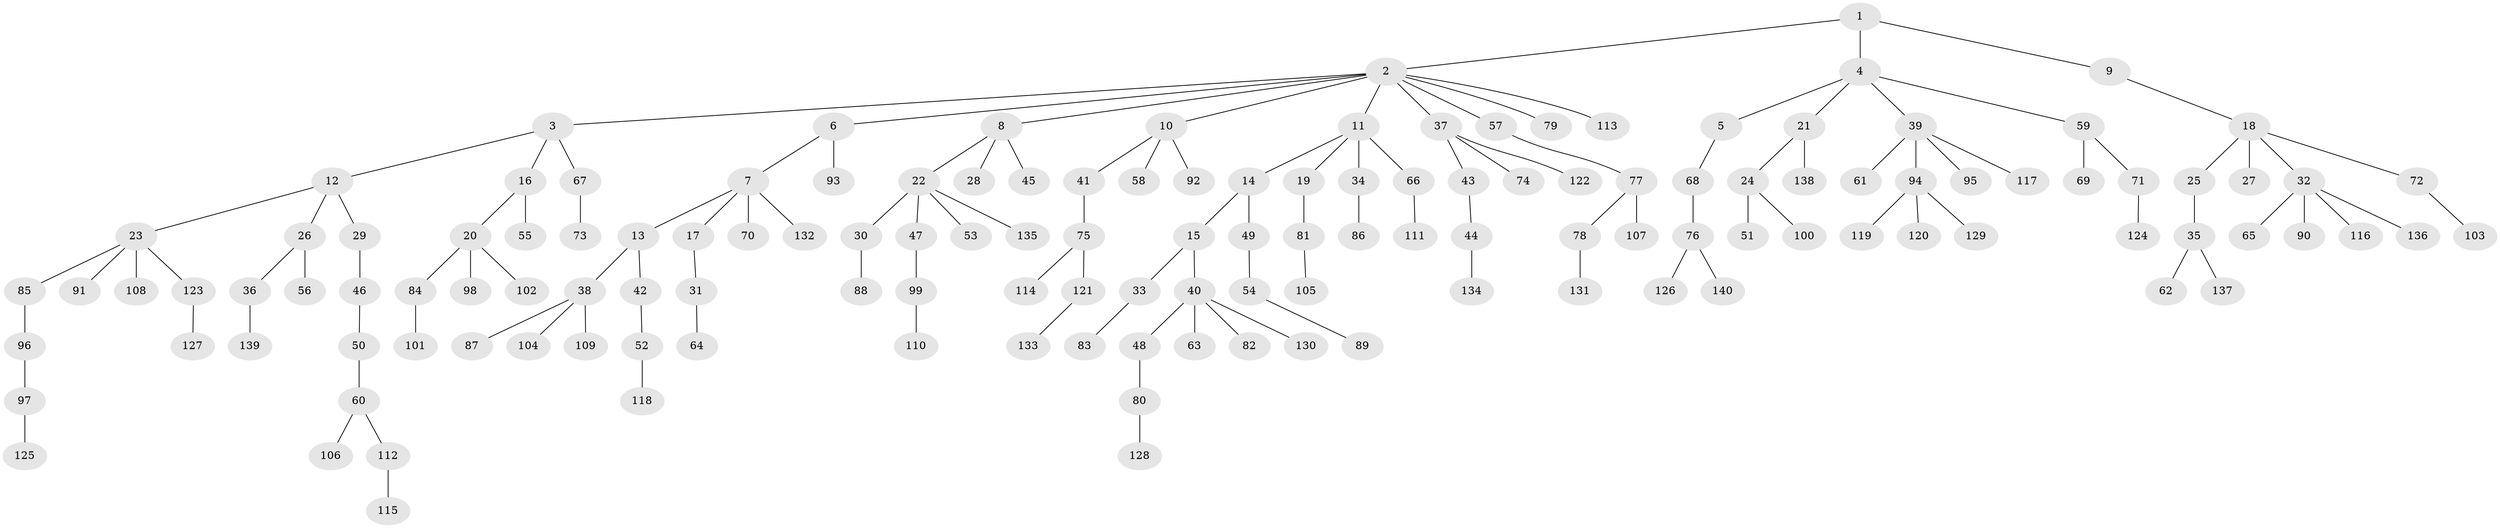 // Generated by graph-tools (version 1.1) at 2025/26/03/09/25 03:26:27]
// undirected, 140 vertices, 139 edges
graph export_dot {
graph [start="1"]
  node [color=gray90,style=filled];
  1;
  2;
  3;
  4;
  5;
  6;
  7;
  8;
  9;
  10;
  11;
  12;
  13;
  14;
  15;
  16;
  17;
  18;
  19;
  20;
  21;
  22;
  23;
  24;
  25;
  26;
  27;
  28;
  29;
  30;
  31;
  32;
  33;
  34;
  35;
  36;
  37;
  38;
  39;
  40;
  41;
  42;
  43;
  44;
  45;
  46;
  47;
  48;
  49;
  50;
  51;
  52;
  53;
  54;
  55;
  56;
  57;
  58;
  59;
  60;
  61;
  62;
  63;
  64;
  65;
  66;
  67;
  68;
  69;
  70;
  71;
  72;
  73;
  74;
  75;
  76;
  77;
  78;
  79;
  80;
  81;
  82;
  83;
  84;
  85;
  86;
  87;
  88;
  89;
  90;
  91;
  92;
  93;
  94;
  95;
  96;
  97;
  98;
  99;
  100;
  101;
  102;
  103;
  104;
  105;
  106;
  107;
  108;
  109;
  110;
  111;
  112;
  113;
  114;
  115;
  116;
  117;
  118;
  119;
  120;
  121;
  122;
  123;
  124;
  125;
  126;
  127;
  128;
  129;
  130;
  131;
  132;
  133;
  134;
  135;
  136;
  137;
  138;
  139;
  140;
  1 -- 2;
  1 -- 4;
  1 -- 9;
  2 -- 3;
  2 -- 6;
  2 -- 8;
  2 -- 10;
  2 -- 11;
  2 -- 37;
  2 -- 57;
  2 -- 79;
  2 -- 113;
  3 -- 12;
  3 -- 16;
  3 -- 67;
  4 -- 5;
  4 -- 21;
  4 -- 39;
  4 -- 59;
  5 -- 68;
  6 -- 7;
  6 -- 93;
  7 -- 13;
  7 -- 17;
  7 -- 70;
  7 -- 132;
  8 -- 22;
  8 -- 28;
  8 -- 45;
  9 -- 18;
  10 -- 41;
  10 -- 58;
  10 -- 92;
  11 -- 14;
  11 -- 19;
  11 -- 34;
  11 -- 66;
  12 -- 23;
  12 -- 26;
  12 -- 29;
  13 -- 38;
  13 -- 42;
  14 -- 15;
  14 -- 49;
  15 -- 33;
  15 -- 40;
  16 -- 20;
  16 -- 55;
  17 -- 31;
  18 -- 25;
  18 -- 27;
  18 -- 32;
  18 -- 72;
  19 -- 81;
  20 -- 84;
  20 -- 98;
  20 -- 102;
  21 -- 24;
  21 -- 138;
  22 -- 30;
  22 -- 47;
  22 -- 53;
  22 -- 135;
  23 -- 85;
  23 -- 91;
  23 -- 108;
  23 -- 123;
  24 -- 51;
  24 -- 100;
  25 -- 35;
  26 -- 36;
  26 -- 56;
  29 -- 46;
  30 -- 88;
  31 -- 64;
  32 -- 65;
  32 -- 90;
  32 -- 116;
  32 -- 136;
  33 -- 83;
  34 -- 86;
  35 -- 62;
  35 -- 137;
  36 -- 139;
  37 -- 43;
  37 -- 74;
  37 -- 122;
  38 -- 87;
  38 -- 104;
  38 -- 109;
  39 -- 61;
  39 -- 94;
  39 -- 95;
  39 -- 117;
  40 -- 48;
  40 -- 63;
  40 -- 82;
  40 -- 130;
  41 -- 75;
  42 -- 52;
  43 -- 44;
  44 -- 134;
  46 -- 50;
  47 -- 99;
  48 -- 80;
  49 -- 54;
  50 -- 60;
  52 -- 118;
  54 -- 89;
  57 -- 77;
  59 -- 69;
  59 -- 71;
  60 -- 106;
  60 -- 112;
  66 -- 111;
  67 -- 73;
  68 -- 76;
  71 -- 124;
  72 -- 103;
  75 -- 114;
  75 -- 121;
  76 -- 126;
  76 -- 140;
  77 -- 78;
  77 -- 107;
  78 -- 131;
  80 -- 128;
  81 -- 105;
  84 -- 101;
  85 -- 96;
  94 -- 119;
  94 -- 120;
  94 -- 129;
  96 -- 97;
  97 -- 125;
  99 -- 110;
  112 -- 115;
  121 -- 133;
  123 -- 127;
}
